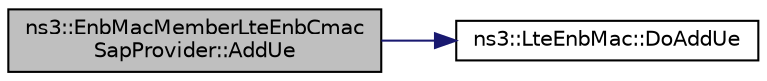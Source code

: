 digraph "ns3::EnbMacMemberLteEnbCmacSapProvider::AddUe"
{
  edge [fontname="Helvetica",fontsize="10",labelfontname="Helvetica",labelfontsize="10"];
  node [fontname="Helvetica",fontsize="10",shape=record];
  rankdir="LR";
  Node1 [label="ns3::EnbMacMemberLteEnbCmac\lSapProvider::AddUe",height=0.2,width=0.4,color="black", fillcolor="grey75", style="filled", fontcolor="black"];
  Node1 -> Node2 [color="midnightblue",fontsize="10",style="solid"];
  Node2 [label="ns3::LteEnbMac::DoAddUe",height=0.2,width=0.4,color="black", fillcolor="white", style="filled",URL="$d5/d3a/classns3_1_1LteEnbMac.html#ae571cf82d38972629b6ddd95bc614e00"];
}
